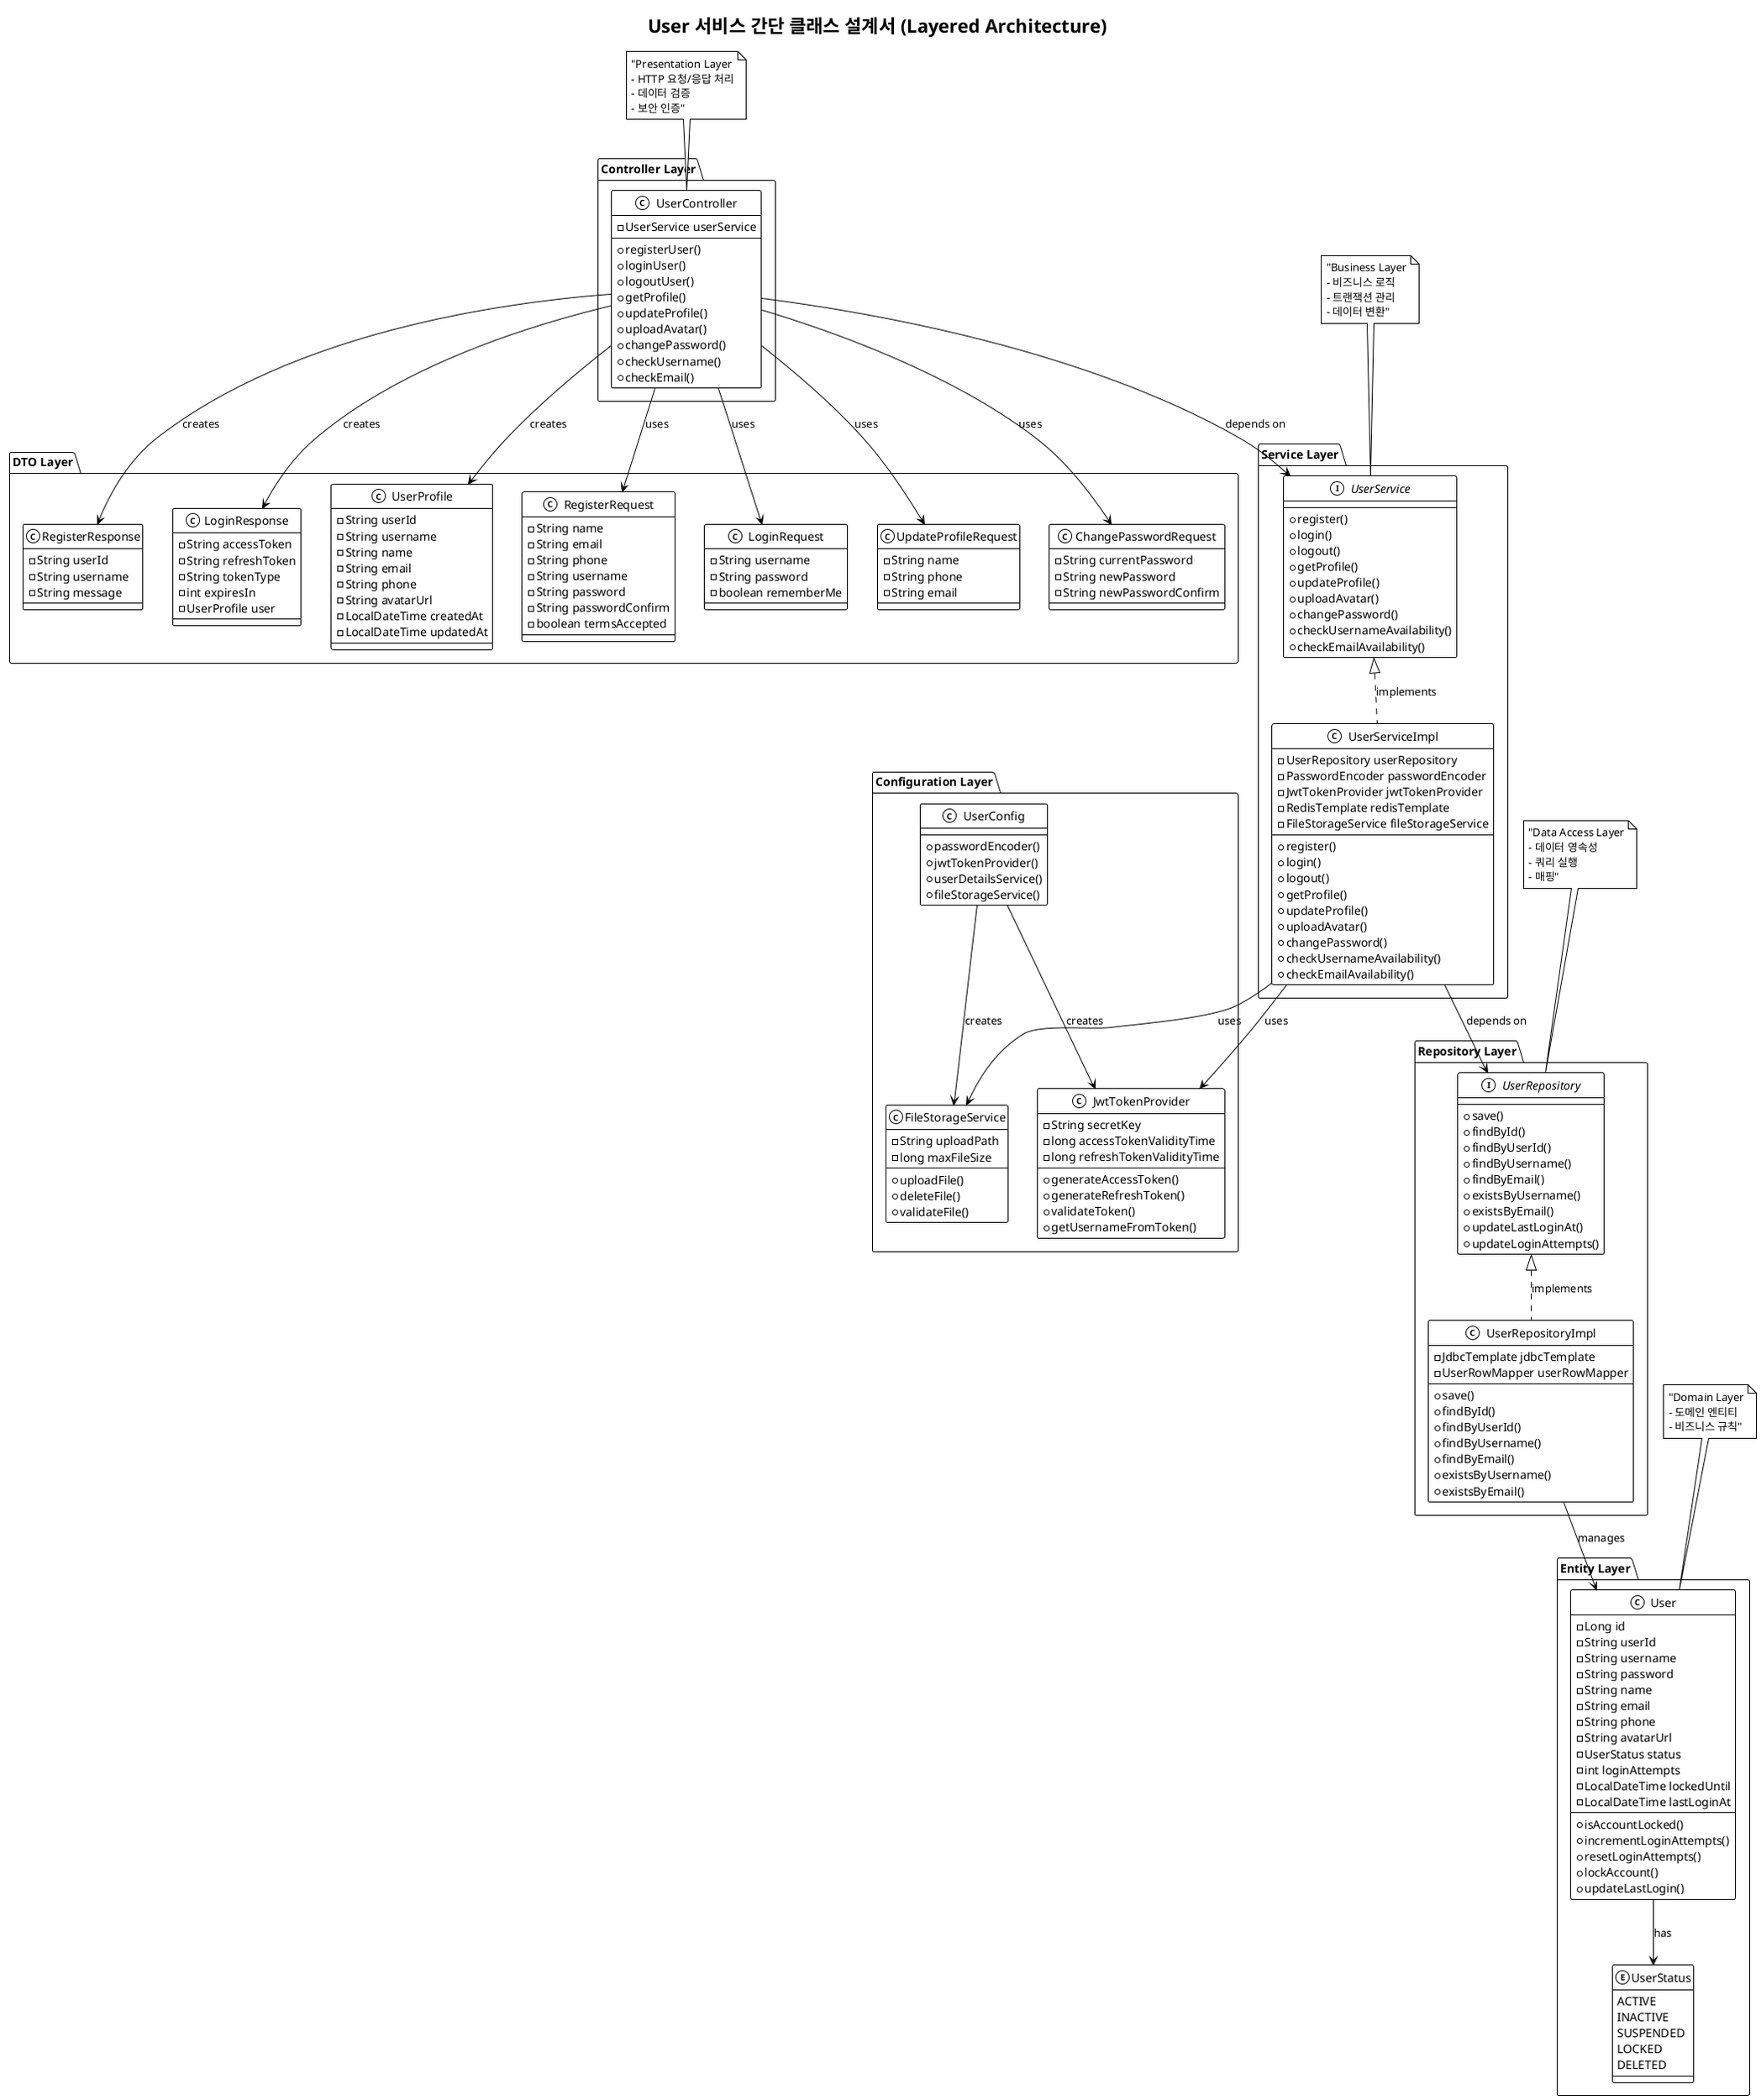 @startuml
!theme mono

title User 서비스 간단 클래스 설계서 (Layered Architecture)

' ======================================
' Layered Architecture Overview
' ======================================
package "Controller Layer" {
    class UserController {
        -UserService userService
        +registerUser()
        +loginUser()
        +logoutUser()
        +getProfile()
        +updateProfile()
        +uploadAvatar()
        +changePassword()
        +checkUsername()
        +checkEmail()
    }
}

package "Service Layer" {
    interface UserService {
        +register()
        +login()
        +logout()
        +getProfile()
        +updateProfile()
        +uploadAvatar()
        +changePassword()
        +checkUsernameAvailability()
        +checkEmailAvailability()
    }
    
    class UserServiceImpl {
        -UserRepository userRepository
        -PasswordEncoder passwordEncoder
        -JwtTokenProvider jwtTokenProvider
        -RedisTemplate redisTemplate
        -FileStorageService fileStorageService
        +register()
        +login()
        +logout()
        +getProfile()
        +updateProfile()
        +uploadAvatar()
        +changePassword()
        +checkUsernameAvailability()
        +checkEmailAvailability()
    }
}

package "Repository Layer" {
    interface UserRepository {
        +save()
        +findById()
        +findByUserId()
        +findByUsername()
        +findByEmail()
        +existsByUsername()
        +existsByEmail()
        +updateLastLoginAt()
        +updateLoginAttempts()
    }
    
    class UserRepositoryImpl {
        -JdbcTemplate jdbcTemplate
        -UserRowMapper userRowMapper
        +save()
        +findById()
        +findByUserId()
        +findByUsername()
        +findByEmail()
        +existsByUsername()
        +existsByEmail()
    }
}

package "Entity Layer" {
    class User {
        -Long id
        -String userId
        -String username
        -String password
        -String name
        -String email
        -String phone
        -String avatarUrl
        -UserStatus status
        -int loginAttempts
        -LocalDateTime lockedUntil
        -LocalDateTime lastLoginAt
        +isAccountLocked()
        +incrementLoginAttempts()
        +resetLoginAttempts()
        +lockAccount()
        +updateLastLogin()
    }
    
    enum UserStatus {
        ACTIVE
        INACTIVE
        SUSPENDED
        LOCKED
        DELETED
    }
}

package "DTO Layer" {
    class RegisterRequest {
        -String name
        -String email
        -String phone
        -String username
        -String password
        -String passwordConfirm
        -boolean termsAccepted
    }
    
    class LoginRequest {
        -String username
        -String password
        -boolean rememberMe
    }
    
    class UpdateProfileRequest {
        -String name
        -String phone
        -String email
    }
    
    class ChangePasswordRequest {
        -String currentPassword
        -String newPassword
        -String newPasswordConfirm
    }
    
    class RegisterResponse {
        -String userId
        -String username
        -String message
    }
    
    class LoginResponse {
        -String accessToken
        -String refreshToken
        -String tokenType
        -int expiresIn
        -UserProfile user
    }
    
    class UserProfile {
        -String userId
        -String username
        -String name
        -String email
        -String phone
        -String avatarUrl
        -LocalDateTime createdAt
        -LocalDateTime updatedAt
    }
}

package "Configuration Layer" {
    class UserConfig {
        +passwordEncoder()
        +jwtTokenProvider()
        +userDetailsService()
        +fileStorageService()
    }
    
    class JwtTokenProvider {
        -String secretKey
        -long accessTokenValidityTime
        -long refreshTokenValidityTime
        +generateAccessToken()
        +generateRefreshToken()
        +validateToken()
        +getUsernameFromToken()
    }
    
    class FileStorageService {
        -String uploadPath
        -long maxFileSize
        +uploadFile()
        +deleteFile()
        +validateFile()
    }
}

' ======================================
' Layered Architecture Relationships
' ======================================

' Layer Dependencies (Top to Bottom)
UserController --> UserService : depends on
UserService <|.. UserServiceImpl : implements
UserServiceImpl --> UserRepository : depends on
UserRepository <|.. UserRepositoryImpl : implements
UserRepositoryImpl --> User : manages

' Cross-cutting Dependencies
UserServiceImpl --> JwtTokenProvider : uses
UserServiceImpl --> FileStorageService : uses
UserController --> RegisterRequest : uses
UserController --> LoginRequest : uses
UserController --> UpdateProfileRequest : uses
UserController --> ChangePasswordRequest : uses
UserController --> RegisterResponse : creates
UserController --> LoginResponse : creates
UserController --> UserProfile : creates

User --> UserStatus : has

UserConfig --> JwtTokenProvider : creates
UserConfig --> FileStorageService : creates

note top of UserController : "Presentation Layer\n- HTTP 요청/응답 처리\n- 데이터 검증\n- 보안 인증"

note top of UserService : "Business Layer\n- 비즈니스 로직\n- 트랜잭션 관리\n- 데이터 변환"

note top of UserRepository : "Data Access Layer\n- 데이터 영속성\n- 쿼리 실행\n- 매핑"

note top of User : "Domain Layer\n- 도메인 엔티티\n- 비즈니스 규칙"

@enduml